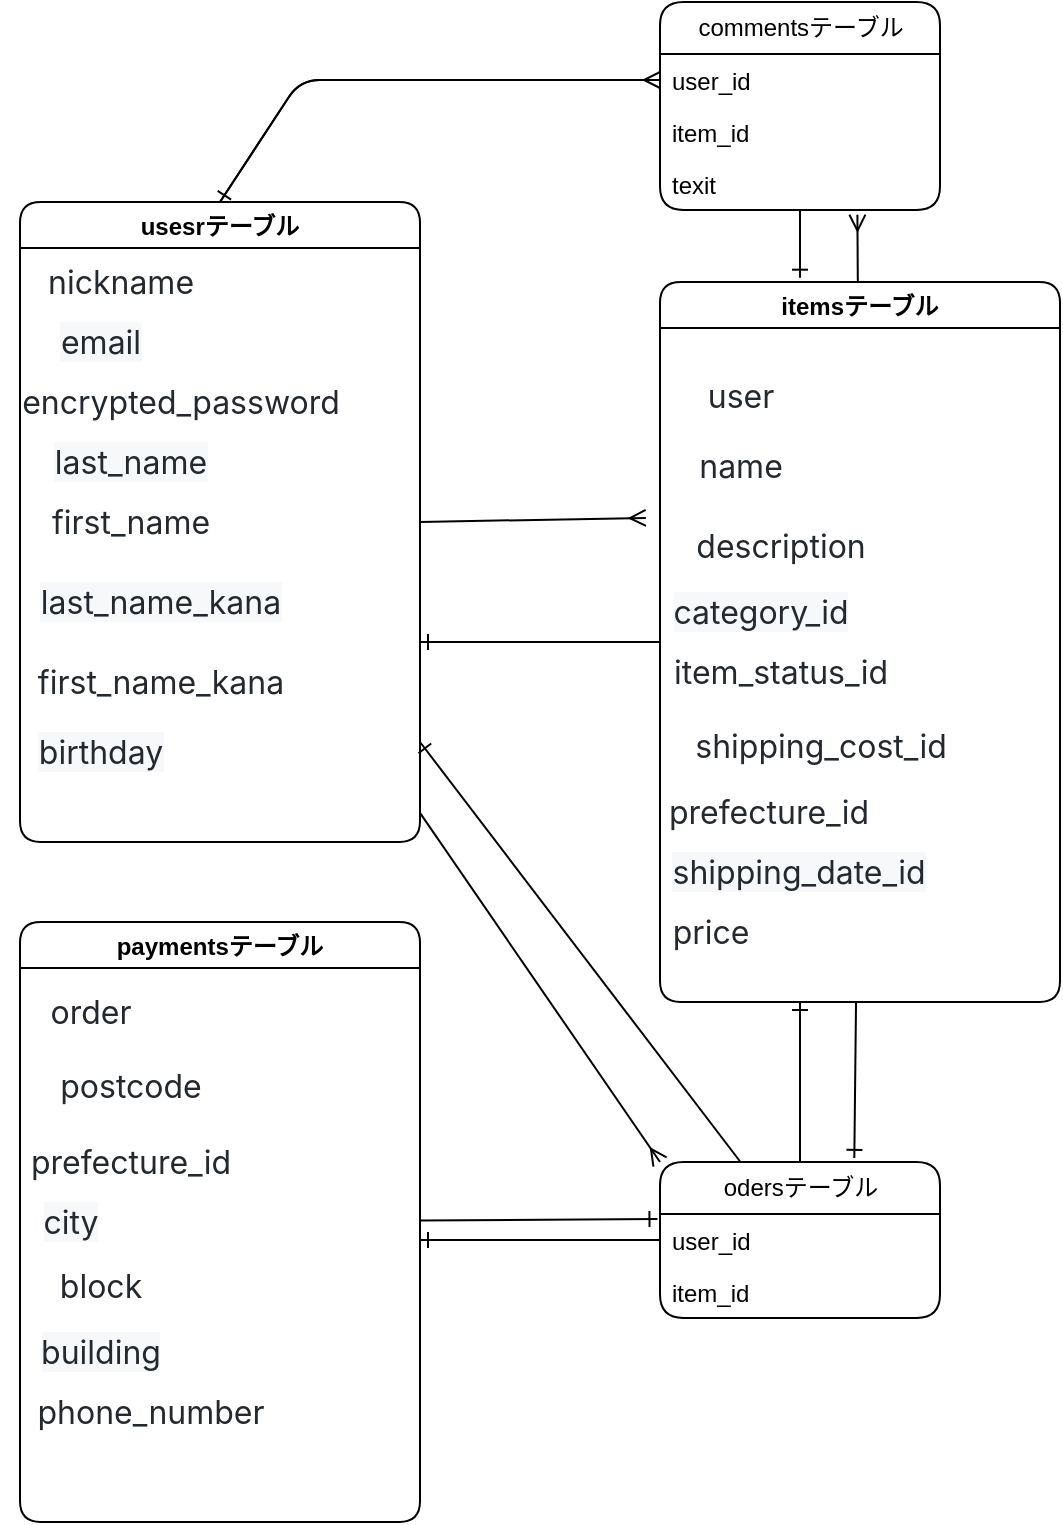 <mxfile>
    <diagram id="g_IFlAvsb_XbCkQ5jT0p" name="ページ1">
        <mxGraphModel dx="984" dy="521" grid="1" gridSize="10" guides="1" tooltips="1" connect="1" arrows="1" fold="1" page="1" pageScale="1" pageWidth="827" pageHeight="1169" math="0" shadow="0">
            <root>
                <mxCell id="0"/>
                <mxCell id="1" parent="0"/>
                <mxCell id="292" style="edgeStyle=none;html=1;exitX=1;exitY=0.5;exitDx=0;exitDy=0;rounded=1;endArrow=ERmany;endFill=0;entryX=-0.023;entryY=0.799;entryDx=0;entryDy=0;entryPerimeter=0;" edge="1" parent="1" source="249" target="264">
                    <mxGeometry relative="1" as="geometry">
                        <mxPoint x="330" y="320" as="targetPoint"/>
                    </mxGeometry>
                </mxCell>
                <mxCell id="303" style="edgeStyle=none;html=1;exitX=0.5;exitY=0;exitDx=0;exitDy=0;entryX=0;entryY=0.5;entryDx=0;entryDy=0;endArrow=ERmany;endFill=0;" edge="1" parent="1" source="249" target="296">
                    <mxGeometry relative="1" as="geometry">
                        <Array as="points">
                            <mxPoint x="180" y="99"/>
                        </Array>
                    </mxGeometry>
                </mxCell>
                <mxCell id="308" style="edgeStyle=none;html=1;entryX=0;entryY=0;entryDx=0;entryDy=0;endArrow=ERmany;endFill=0;" edge="1" parent="1" source="249" target="286">
                    <mxGeometry relative="1" as="geometry"/>
                </mxCell>
                <mxCell id="249" value="usesrテーブル" style="swimlane;rounded=1;" vertex="1" parent="1">
                    <mxGeometry x="40" y="160" width="200" height="320" as="geometry"/>
                </mxCell>
                <mxCell id="254" value="&lt;span style=&quot;color: rgb(36, 41, 47); font-family: -apple-system, &amp;quot;system-ui&amp;quot;, &amp;quot;Segoe UI&amp;quot;, &amp;quot;Noto Sans&amp;quot;, Helvetica, Arial, sans-serif, &amp;quot;Apple Color Emoji&amp;quot;, &amp;quot;Segoe UI Emoji&amp;quot;; font-size: 16px; text-align: -webkit-left; background-color: rgb(255, 255, 255);&quot;&gt;encrypted_password&lt;/span&gt;" style="text;html=1;align=center;verticalAlign=middle;resizable=0;points=[];autosize=1;strokeColor=none;fillColor=none;rounded=1;" vertex="1" parent="249">
                    <mxGeometry x="-10" y="85" width="180" height="30" as="geometry"/>
                </mxCell>
                <mxCell id="255" value="&lt;span style=&quot;color: rgb(36, 41, 47); font-family: -apple-system, &amp;quot;system-ui&amp;quot;, &amp;quot;Segoe UI&amp;quot;, &amp;quot;Noto Sans&amp;quot;, Helvetica, Arial, sans-serif, &amp;quot;Apple Color Emoji&amp;quot;, &amp;quot;Segoe UI Emoji&amp;quot;; font-size: 16px; text-align: -webkit-left; background-color: rgb(246, 248, 250);&quot;&gt;last_name&lt;/span&gt;" style="text;html=1;align=center;verticalAlign=middle;resizable=0;points=[];autosize=1;strokeColor=none;fillColor=none;rounded=1;" vertex="1" parent="249">
                    <mxGeometry x="5" y="115" width="100" height="30" as="geometry"/>
                </mxCell>
                <mxCell id="256" value="&lt;span style=&quot;color: rgb(36, 41, 47); font-family: -apple-system, &amp;quot;system-ui&amp;quot;, &amp;quot;Segoe UI&amp;quot;, &amp;quot;Noto Sans&amp;quot;, Helvetica, Arial, sans-serif, &amp;quot;Apple Color Emoji&amp;quot;, &amp;quot;Segoe UI Emoji&amp;quot;; font-size: 16px; text-align: -webkit-left; background-color: rgb(255, 255, 255);&quot;&gt;first_name&lt;/span&gt;" style="text;html=1;align=center;verticalAlign=middle;resizable=0;points=[];autosize=1;strokeColor=none;fillColor=none;rounded=1;" vertex="1" parent="249">
                    <mxGeometry x="5" y="145" width="100" height="30" as="geometry"/>
                </mxCell>
                <mxCell id="259" value="&lt;span style=&quot;color: rgb(36, 41, 47); font-family: -apple-system, &amp;quot;system-ui&amp;quot;, &amp;quot;Segoe UI&amp;quot;, &amp;quot;Noto Sans&amp;quot;, Helvetica, Arial, sans-serif, &amp;quot;Apple Color Emoji&amp;quot;, &amp;quot;Segoe UI Emoji&amp;quot;; font-size: 16px; text-align: -webkit-left; background-color: rgb(246, 248, 250);&quot;&gt;birthday&lt;/span&gt;" style="text;html=1;align=center;verticalAlign=middle;resizable=0;points=[];autosize=1;strokeColor=none;fillColor=none;rounded=1;" vertex="1" parent="249">
                    <mxGeometry y="260" width="80" height="30" as="geometry"/>
                </mxCell>
                <mxCell id="257" value="&lt;span style=&quot;color: rgb(36, 41, 47); font-family: -apple-system, &amp;quot;system-ui&amp;quot;, &amp;quot;Segoe UI&amp;quot;, &amp;quot;Noto Sans&amp;quot;, Helvetica, Arial, sans-serif, &amp;quot;Apple Color Emoji&amp;quot;, &amp;quot;Segoe UI Emoji&amp;quot;; font-size: 16px; text-align: -webkit-left; background-color: rgb(246, 248, 250);&quot;&gt;last_name_kana&lt;/span&gt;" style="text;html=1;align=center;verticalAlign=middle;resizable=0;points=[];autosize=1;strokeColor=none;fillColor=none;rounded=1;" vertex="1" parent="249">
                    <mxGeometry y="185" width="140" height="30" as="geometry"/>
                </mxCell>
                <mxCell id="252" value="&lt;span style=&quot;color: rgb(36, 41, 47); font-family: -apple-system, &amp;quot;system-ui&amp;quot;, &amp;quot;Segoe UI&amp;quot;, &amp;quot;Noto Sans&amp;quot;, Helvetica, Arial, sans-serif, &amp;quot;Apple Color Emoji&amp;quot;, &amp;quot;Segoe UI Emoji&amp;quot;; font-size: 16px; text-align: -webkit-left; background-color: rgb(255, 255, 255);&quot;&gt;nickname&lt;/span&gt;" style="text;html=1;align=center;verticalAlign=middle;resizable=0;points=[];autosize=1;strokeColor=none;fillColor=none;rounded=1;" vertex="1" parent="1">
                    <mxGeometry x="45" y="185" width="90" height="30" as="geometry"/>
                </mxCell>
                <mxCell id="253" value="&lt;span style=&quot;color: rgb(36, 41, 47); font-family: -apple-system, &amp;quot;system-ui&amp;quot;, &amp;quot;Segoe UI&amp;quot;, &amp;quot;Noto Sans&amp;quot;, Helvetica, Arial, sans-serif, &amp;quot;Apple Color Emoji&amp;quot;, &amp;quot;Segoe UI Emoji&amp;quot;; font-size: 16px; text-align: -webkit-left; background-color: rgb(246, 248, 250);&quot;&gt;email&lt;/span&gt;" style="text;html=1;align=center;verticalAlign=middle;resizable=0;points=[];autosize=1;strokeColor=none;fillColor=none;rounded=1;" vertex="1" parent="1">
                    <mxGeometry x="50" y="215" width="60" height="30" as="geometry"/>
                </mxCell>
                <mxCell id="258" value="&lt;span style=&quot;color: rgb(36, 41, 47); font-family: -apple-system, &amp;quot;system-ui&amp;quot;, &amp;quot;Segoe UI&amp;quot;, &amp;quot;Noto Sans&amp;quot;, Helvetica, Arial, sans-serif, &amp;quot;Apple Color Emoji&amp;quot;, &amp;quot;Segoe UI Emoji&amp;quot;; font-size: 16px; text-align: -webkit-left; background-color: rgb(255, 255, 255);&quot;&gt;first_name_kana&lt;/span&gt;" style="text;html=1;align=center;verticalAlign=middle;resizable=0;points=[];autosize=1;strokeColor=none;fillColor=none;rounded=1;" vertex="1" parent="1">
                    <mxGeometry x="40" y="385" width="140" height="30" as="geometry"/>
                </mxCell>
                <mxCell id="306" style="edgeStyle=none;html=1;endArrow=ERone;endFill=0;" edge="1" parent="1" source="260">
                    <mxGeometry relative="1" as="geometry">
                        <mxPoint x="240" y="380" as="targetPoint"/>
                    </mxGeometry>
                </mxCell>
                <mxCell id="307" style="edgeStyle=none;html=1;entryX=0.694;entryY=-0.026;entryDx=0;entryDy=0;entryPerimeter=0;endArrow=ERone;endFill=0;" edge="1" parent="1" source="260" target="286">
                    <mxGeometry relative="1" as="geometry"/>
                </mxCell>
                <mxCell id="313" style="edgeStyle=none;html=1;entryX=0.705;entryY=1.091;entryDx=0;entryDy=0;entryPerimeter=0;endArrow=ERmany;endFill=0;" edge="1" parent="1" source="260" target="298">
                    <mxGeometry relative="1" as="geometry"/>
                </mxCell>
                <mxCell id="260" value="itemsテーブル" style="swimlane;rounded=1;" vertex="1" parent="1">
                    <mxGeometry x="360" y="200" width="200" height="360" as="geometry"/>
                </mxCell>
                <mxCell id="262" value="&lt;table style=&quot;border-spacing: 0px; border-collapse: collapse; margin-top: 0px; margin-bottom: 16px; display: block; width: max-content; max-width: 100%; overflow: auto; color: rgb(36, 41, 47); font-family: -apple-system, &amp;quot;system-ui&amp;quot;, &amp;quot;Segoe UI&amp;quot;, &amp;quot;Noto Sans&amp;quot;, Helvetica, Arial, sans-serif, &amp;quot;Apple Color Emoji&amp;quot;, &amp;quot;Segoe UI Emoji&amp;quot;; font-size: 16px; text-align: start; background-color: rgb(255, 255, 255);&quot;&gt;&lt;tbody style=&quot;box-sizing: border-box;&quot;&gt;&lt;tr style=&quot;box-sizing: border-box; background-color: var(--color-canvas-default); border-top: 1px solid var(--color-border-muted);&quot;&gt;&lt;td style=&quot;box-sizing: border-box; padding: 6px 13px; border: 1px solid var(--color-border-default);&quot; align=&quot;left&quot;&gt;user&lt;br&gt;&lt;/td&gt;&lt;/tr&gt;&lt;/tbody&gt;&lt;/table&gt;" style="text;html=1;align=center;verticalAlign=middle;resizable=0;points=[];autosize=1;strokeColor=none;fillColor=none;rounded=1;" vertex="1" parent="260">
                    <mxGeometry y="35" width="80" height="60" as="geometry"/>
                </mxCell>
                <mxCell id="265" value="&lt;table style=&quot;border-spacing: 0px; border-collapse: collapse; margin-top: 0px; margin-bottom: 16px; display: block; width: max-content; max-width: 100%; overflow: auto; color: rgb(36, 41, 47); font-family: -apple-system, &amp;quot;system-ui&amp;quot;, &amp;quot;Segoe UI&amp;quot;, &amp;quot;Noto Sans&amp;quot;, Helvetica, Arial, sans-serif, &amp;quot;Apple Color Emoji&amp;quot;, &amp;quot;Segoe UI Emoji&amp;quot;; font-size: 16px; text-align: start; background-color: rgb(255, 255, 255);&quot;&gt;&lt;tbody style=&quot;box-sizing: border-box;&quot;&gt;&lt;tr style=&quot;box-sizing: border-box; background-color: var(--color-canvas-default); border-top: 1px solid var(--color-border-muted);&quot;&gt;&lt;td style=&quot;box-sizing: border-box; padding: 6px 13px; border: 1px solid var(--color-border-default);&quot; align=&quot;left&quot;&gt;description&lt;br&gt;&lt;/td&gt;&lt;/tr&gt;&lt;/tbody&gt;&lt;/table&gt;" style="text;html=1;align=center;verticalAlign=middle;resizable=0;points=[];autosize=1;strokeColor=none;fillColor=none;rounded=1;" vertex="1" parent="260">
                    <mxGeometry x="-5" y="110" width="130" height="60" as="geometry"/>
                </mxCell>
                <mxCell id="269" value="&lt;span style=&quot;color: rgb(36, 41, 47); font-family: -apple-system, &amp;quot;system-ui&amp;quot;, &amp;quot;Segoe UI&amp;quot;, &amp;quot;Noto Sans&amp;quot;, Helvetica, Arial, sans-serif, &amp;quot;Apple Color Emoji&amp;quot;, &amp;quot;Segoe UI Emoji&amp;quot;; font-size: 16px; text-align: -webkit-left; background-color: rgb(246, 248, 250);&quot;&gt;category_id&lt;/span&gt;" style="text;html=1;align=center;verticalAlign=middle;resizable=0;points=[];autosize=1;strokeColor=none;fillColor=none;rounded=1;" vertex="1" parent="260">
                    <mxGeometry x="-5" y="150" width="110" height="30" as="geometry"/>
                </mxCell>
                <mxCell id="270" value="&lt;span style=&quot;color: rgb(36, 41, 47); font-family: -apple-system, &amp;quot;system-ui&amp;quot;, &amp;quot;Segoe UI&amp;quot;, &amp;quot;Noto Sans&amp;quot;, Helvetica, Arial, sans-serif, &amp;quot;Apple Color Emoji&amp;quot;, &amp;quot;Segoe UI Emoji&amp;quot;; font-size: 16px; text-align: -webkit-left; background-color: rgb(255, 255, 255);&quot;&gt;item_status_id&lt;/span&gt;" style="text;html=1;align=center;verticalAlign=middle;resizable=0;points=[];autosize=1;strokeColor=none;fillColor=none;rounded=1;" vertex="1" parent="260">
                    <mxGeometry x="-5" y="180" width="130" height="30" as="geometry"/>
                </mxCell>
                <mxCell id="271" value="&lt;table style=&quot;border-spacing: 0px; border-collapse: collapse; margin-top: 0px; margin-bottom: 16px; display: block; width: max-content; max-width: 100%; overflow: auto; color: rgb(36, 41, 47); font-family: -apple-system, &amp;quot;system-ui&amp;quot;, &amp;quot;Segoe UI&amp;quot;, &amp;quot;Noto Sans&amp;quot;, Helvetica, Arial, sans-serif, &amp;quot;Apple Color Emoji&amp;quot;, &amp;quot;Segoe UI Emoji&amp;quot;; font-size: 16px; text-align: start; background-color: rgb(255, 255, 255);&quot;&gt;&lt;tbody style=&quot;box-sizing: border-box;&quot;&gt;&lt;tr style=&quot;box-sizing: border-box; background-color: var(--color-canvas-subtle); border-top: 1px solid var(--color-border-muted);&quot;&gt;&lt;td style=&quot;box-sizing: border-box; padding: 6px 13px; border: 1px solid var(--color-border-default);&quot; align=&quot;left&quot;&gt;shipping_cost_id&lt;br&gt;&lt;/td&gt;&lt;/tr&gt;&lt;/tbody&gt;&lt;/table&gt;" style="text;html=1;align=center;verticalAlign=middle;resizable=0;points=[];autosize=1;strokeColor=none;fillColor=none;rounded=1;" vertex="1" parent="260">
                    <mxGeometry x="-5" y="210" width="170" height="60" as="geometry"/>
                </mxCell>
                <mxCell id="272" value="&lt;span style=&quot;color: rgb(36, 41, 47); font-family: -apple-system, &amp;quot;system-ui&amp;quot;, &amp;quot;Segoe UI&amp;quot;, &amp;quot;Noto Sans&amp;quot;, Helvetica, Arial, sans-serif, &amp;quot;Apple Color Emoji&amp;quot;, &amp;quot;Segoe UI Emoji&amp;quot;; font-size: 16px; text-align: -webkit-left; background-color: rgb(255, 255, 255);&quot;&gt;prefecture_id&lt;/span&gt;" style="text;html=1;align=center;verticalAlign=middle;resizable=0;points=[];autosize=1;strokeColor=none;fillColor=none;rounded=1;" vertex="1" parent="260">
                    <mxGeometry x="-6" y="250" width="120" height="30" as="geometry"/>
                </mxCell>
                <mxCell id="273" value="&lt;span style=&quot;color: rgb(36, 41, 47); font-family: -apple-system, &amp;quot;system-ui&amp;quot;, &amp;quot;Segoe UI&amp;quot;, &amp;quot;Noto Sans&amp;quot;, Helvetica, Arial, sans-serif, &amp;quot;Apple Color Emoji&amp;quot;, &amp;quot;Segoe UI Emoji&amp;quot;; font-size: 16px; text-align: -webkit-left; background-color: rgb(246, 248, 250);&quot;&gt;shipping_date_id&lt;/span&gt;" style="text;html=1;align=center;verticalAlign=middle;resizable=0;points=[];autosize=1;strokeColor=none;fillColor=none;rounded=1;" vertex="1" parent="260">
                    <mxGeometry x="-6" y="280" width="150" height="30" as="geometry"/>
                </mxCell>
                <mxCell id="274" value="&lt;span style=&quot;color: rgb(36, 41, 47); font-family: -apple-system, &amp;quot;system-ui&amp;quot;, &amp;quot;Segoe UI&amp;quot;, &amp;quot;Noto Sans&amp;quot;, Helvetica, Arial, sans-serif, &amp;quot;Apple Color Emoji&amp;quot;, &amp;quot;Segoe UI Emoji&amp;quot;; font-size: 16px; text-align: -webkit-left; background-color: rgb(255, 255, 255);&quot;&gt;price&lt;/span&gt;" style="text;html=1;align=center;verticalAlign=middle;resizable=0;points=[];autosize=1;strokeColor=none;fillColor=none;rounded=1;" vertex="1" parent="260">
                    <mxGeometry x="-5" y="310" width="60" height="30" as="geometry"/>
                </mxCell>
                <mxCell id="264" value="&lt;table style=&quot;border-spacing: 0px; border-collapse: collapse; margin-top: 0px; margin-bottom: 16px; display: block; width: max-content; max-width: 100%; overflow: auto; color: rgb(36, 41, 47); font-family: -apple-system, &amp;quot;system-ui&amp;quot;, &amp;quot;Segoe UI&amp;quot;, &amp;quot;Noto Sans&amp;quot;, Helvetica, Arial, sans-serif, &amp;quot;Apple Color Emoji&amp;quot;, &amp;quot;Segoe UI Emoji&amp;quot;; font-size: 16px; text-align: start; background-color: rgb(255, 255, 255);&quot;&gt;&lt;tbody style=&quot;box-sizing: border-box;&quot;&gt;&lt;tr style=&quot;box-sizing: border-box; background-color: var(--color-canvas-subtle); border-top: 1px solid var(--color-border-muted);&quot;&gt;&lt;td style=&quot;box-sizing: border-box; padding: 6px 13px; border: 1px solid var(--color-border-default);&quot; align=&quot;left&quot;&gt;name&lt;br&gt;&lt;/td&gt;&lt;/tr&gt;&lt;/tbody&gt;&lt;/table&gt;" style="text;html=1;align=center;verticalAlign=middle;resizable=0;points=[];autosize=1;strokeColor=none;fillColor=none;rounded=1;" vertex="1" parent="1">
                    <mxGeometry x="355" y="270" width="90" height="60" as="geometry"/>
                </mxCell>
                <mxCell id="310" style="edgeStyle=none;html=1;entryX=-0.009;entryY=0.095;entryDx=0;entryDy=0;entryPerimeter=0;endArrow=ERone;endFill=0;" edge="1" parent="1" source="275" target="287">
                    <mxGeometry relative="1" as="geometry"/>
                </mxCell>
                <mxCell id="275" value="paymentsテーブル" style="swimlane;rounded=1;" vertex="1" parent="1">
                    <mxGeometry x="40" y="520" width="200" height="300" as="geometry"/>
                </mxCell>
                <mxCell id="276" value="&lt;span style=&quot;color: rgb(36, 41, 47); font-family: -apple-system, &amp;quot;system-ui&amp;quot;, &amp;quot;Segoe UI&amp;quot;, &amp;quot;Noto Sans&amp;quot;, Helvetica, Arial, sans-serif, &amp;quot;Apple Color Emoji&amp;quot;, &amp;quot;Segoe UI Emoji&amp;quot;; font-size: 16px; text-align: -webkit-left; background-color: rgb(255, 255, 255);&quot;&gt;order&lt;/span&gt;" style="text;html=1;align=center;verticalAlign=middle;resizable=0;points=[];autosize=1;strokeColor=none;fillColor=none;rounded=1;" vertex="1" parent="275">
                    <mxGeometry x="5" y="30" width="60" height="30" as="geometry"/>
                </mxCell>
                <mxCell id="277" value="&lt;table style=&quot;border-spacing: 0px; border-collapse: collapse; margin-top: 0px; margin-bottom: 16px; display: block; width: max-content; max-width: 100%; overflow: auto; color: rgb(36, 41, 47); font-family: -apple-system, &amp;quot;system-ui&amp;quot;, &amp;quot;Segoe UI&amp;quot;, &amp;quot;Noto Sans&amp;quot;, Helvetica, Arial, sans-serif, &amp;quot;Apple Color Emoji&amp;quot;, &amp;quot;Segoe UI Emoji&amp;quot;; font-size: 16px; text-align: start; background-color: rgb(255, 255, 255);&quot;&gt;&lt;tbody style=&quot;box-sizing: border-box;&quot;&gt;&lt;tr style=&quot;box-sizing: border-box; background-color: var(--color-canvas-subtle); border-top: 1px solid var(--color-border-muted);&quot;&gt;&lt;td style=&quot;box-sizing: border-box; padding: 6px 13px; border: 1px solid var(--color-border-default);&quot; align=&quot;left&quot;&gt;postcode&lt;br&gt;&lt;/td&gt;&lt;/tr&gt;&lt;/tbody&gt;&lt;/table&gt;" style="text;html=1;align=center;verticalAlign=middle;resizable=0;points=[];autosize=1;strokeColor=none;fillColor=none;rounded=1;" vertex="1" parent="275">
                    <mxGeometry x="-5" y="60" width="120" height="60" as="geometry"/>
                </mxCell>
                <mxCell id="278" value="&lt;span style=&quot;color: rgb(36, 41, 47); font-family: -apple-system, &amp;quot;system-ui&amp;quot;, &amp;quot;Segoe UI&amp;quot;, &amp;quot;Noto Sans&amp;quot;, Helvetica, Arial, sans-serif, &amp;quot;Apple Color Emoji&amp;quot;, &amp;quot;Segoe UI Emoji&amp;quot;; font-size: 16px; text-align: -webkit-left; background-color: rgb(255, 255, 255);&quot;&gt;prefecture_id&lt;/span&gt;" style="text;html=1;align=center;verticalAlign=middle;resizable=0;points=[];autosize=1;strokeColor=none;fillColor=none;rounded=1;" vertex="1" parent="275">
                    <mxGeometry x="-5" y="105" width="120" height="30" as="geometry"/>
                </mxCell>
                <mxCell id="279" value="&lt;span style=&quot;color: rgb(36, 41, 47); font-family: -apple-system, &amp;quot;system-ui&amp;quot;, &amp;quot;Segoe UI&amp;quot;, &amp;quot;Noto Sans&amp;quot;, Helvetica, Arial, sans-serif, &amp;quot;Apple Color Emoji&amp;quot;, &amp;quot;Segoe UI Emoji&amp;quot;; font-size: 16px; text-align: -webkit-left; background-color: rgb(246, 248, 250);&quot;&gt;city&lt;/span&gt;" style="text;html=1;align=center;verticalAlign=middle;resizable=0;points=[];autosize=1;strokeColor=none;fillColor=none;rounded=1;" vertex="1" parent="275">
                    <mxGeometry y="135" width="50" height="30" as="geometry"/>
                </mxCell>
                <mxCell id="280" value="&lt;table style=&quot;border-spacing: 0px; border-collapse: collapse; margin-top: 0px; margin-bottom: 16px; display: block; width: max-content; max-width: 100%; overflow: auto; color: rgb(36, 41, 47); font-family: -apple-system, &amp;quot;system-ui&amp;quot;, &amp;quot;Segoe UI&amp;quot;, &amp;quot;Noto Sans&amp;quot;, Helvetica, Arial, sans-serif, &amp;quot;Apple Color Emoji&amp;quot;, &amp;quot;Segoe UI Emoji&amp;quot;; font-size: 16px; text-align: start; background-color: rgb(255, 255, 255);&quot;&gt;&lt;tbody style=&quot;box-sizing: border-box;&quot;&gt;&lt;tr style=&quot;box-sizing: border-box; background-color: var(--color-canvas-default); border-top: 1px solid var(--color-border-muted);&quot;&gt;&lt;td style=&quot;box-sizing: border-box; padding: 6px 13px; border: 1px solid var(--color-border-default);&quot; align=&quot;left&quot;&gt;block&lt;br&gt;&lt;/td&gt;&lt;/tr&gt;&lt;/tbody&gt;&lt;/table&gt;" style="text;html=1;align=center;verticalAlign=middle;resizable=0;points=[];autosize=1;strokeColor=none;fillColor=none;rounded=1;" vertex="1" parent="275">
                    <mxGeometry x="-5" y="160" width="90" height="60" as="geometry"/>
                </mxCell>
                <mxCell id="284" value="&lt;span style=&quot;color: rgb(36, 41, 47); font-family: -apple-system, &amp;quot;system-ui&amp;quot;, &amp;quot;Segoe UI&amp;quot;, &amp;quot;Noto Sans&amp;quot;, Helvetica, Arial, sans-serif, &amp;quot;Apple Color Emoji&amp;quot;, &amp;quot;Segoe UI Emoji&amp;quot;; font-size: 16px; text-align: -webkit-left; background-color: rgb(246, 248, 250);&quot;&gt;building&lt;/span&gt;" style="text;html=1;align=center;verticalAlign=middle;resizable=0;points=[];autosize=1;strokeColor=none;fillColor=none;rounded=1;" vertex="1" parent="275">
                    <mxGeometry y="200" width="80" height="30" as="geometry"/>
                </mxCell>
                <mxCell id="285" value="&lt;span style=&quot;color: rgb(36, 41, 47); font-family: -apple-system, &amp;quot;system-ui&amp;quot;, &amp;quot;Segoe UI&amp;quot;, &amp;quot;Noto Sans&amp;quot;, Helvetica, Arial, sans-serif, &amp;quot;Apple Color Emoji&amp;quot;, &amp;quot;Segoe UI Emoji&amp;quot;; font-size: 16px; text-align: -webkit-left; background-color: rgb(255, 255, 255);&quot;&gt;phone_number&lt;/span&gt;" style="text;html=1;align=center;verticalAlign=middle;resizable=0;points=[];autosize=1;strokeColor=none;fillColor=none;rounded=1;" vertex="1" parent="275">
                    <mxGeometry y="230" width="130" height="30" as="geometry"/>
                </mxCell>
                <mxCell id="309" style="edgeStyle=none;html=1;endArrow=ERone;endFill=0;" edge="1" parent="1" source="286">
                    <mxGeometry relative="1" as="geometry">
                        <mxPoint x="430.0" y="560" as="targetPoint"/>
                    </mxGeometry>
                </mxCell>
                <mxCell id="312" style="edgeStyle=none;html=1;endArrow=ERone;endFill=0;" edge="1" parent="1" source="286">
                    <mxGeometry relative="1" as="geometry">
                        <mxPoint x="240" y="430" as="targetPoint"/>
                    </mxGeometry>
                </mxCell>
                <mxCell id="286" value="odersテーブル" style="swimlane;fontStyle=0;childLayout=stackLayout;horizontal=1;startSize=26;fillColor=none;horizontalStack=0;resizeParent=1;resizeParentMax=0;resizeLast=0;collapsible=1;marginBottom=0;html=1;rounded=1;" vertex="1" parent="1">
                    <mxGeometry x="360" y="640" width="140" height="78" as="geometry"/>
                </mxCell>
                <mxCell id="287" value="user_id" style="text;strokeColor=none;fillColor=none;align=left;verticalAlign=top;spacingLeft=4;spacingRight=4;overflow=hidden;rotatable=0;points=[[0,0.5],[1,0.5]];portConstraint=eastwest;whiteSpace=wrap;html=1;rounded=1;" vertex="1" parent="286">
                    <mxGeometry y="26" width="140" height="26" as="geometry"/>
                </mxCell>
                <mxCell id="288" value="item_id" style="text;strokeColor=none;fillColor=none;align=left;verticalAlign=top;spacingLeft=4;spacingRight=4;overflow=hidden;rotatable=0;points=[[0,0.5],[1,0.5]];portConstraint=eastwest;whiteSpace=wrap;html=1;rounded=1;" vertex="1" parent="286">
                    <mxGeometry y="52" width="140" height="26" as="geometry"/>
                </mxCell>
                <mxCell id="291" style="edgeStyle=none;html=1;exitX=0;exitY=0.5;exitDx=0;exitDy=0;rounded=1;endArrow=ERone;endFill=0;" edge="1" parent="1" source="287">
                    <mxGeometry relative="1" as="geometry">
                        <mxPoint x="240" y="679" as="targetPoint"/>
                    </mxGeometry>
                </mxCell>
                <mxCell id="300" style="edgeStyle=none;html=1;entryX=0.35;entryY=-0.006;entryDx=0;entryDy=0;entryPerimeter=0;rounded=1;endArrow=ERone;endFill=0;" edge="1" parent="1" source="295" target="260">
                    <mxGeometry relative="1" as="geometry"/>
                </mxCell>
                <mxCell id="295" value="commentsテーブル" style="swimlane;fontStyle=0;childLayout=stackLayout;horizontal=1;startSize=26;fillColor=none;horizontalStack=0;resizeParent=1;resizeParentMax=0;resizeLast=0;collapsible=1;marginBottom=0;html=1;rounded=1;" vertex="1" parent="1">
                    <mxGeometry x="360" y="60" width="140" height="104" as="geometry"/>
                </mxCell>
                <mxCell id="296" value="user_id" style="text;strokeColor=none;fillColor=none;align=left;verticalAlign=top;spacingLeft=4;spacingRight=4;overflow=hidden;rotatable=0;points=[[0,0.5],[1,0.5]];portConstraint=eastwest;whiteSpace=wrap;html=1;rounded=1;" vertex="1" parent="295">
                    <mxGeometry y="26" width="140" height="26" as="geometry"/>
                </mxCell>
                <mxCell id="297" value="item_id" style="text;strokeColor=none;fillColor=none;align=left;verticalAlign=top;spacingLeft=4;spacingRight=4;overflow=hidden;rotatable=0;points=[[0,0.5],[1,0.5]];portConstraint=eastwest;whiteSpace=wrap;html=1;rounded=1;" vertex="1" parent="295">
                    <mxGeometry y="52" width="140" height="26" as="geometry"/>
                </mxCell>
                <mxCell id="298" value="texit" style="text;strokeColor=none;fillColor=none;align=left;verticalAlign=top;spacingLeft=4;spacingRight=4;overflow=hidden;rotatable=0;points=[[0,0.5],[1,0.5]];portConstraint=eastwest;whiteSpace=wrap;html=1;rounded=1;" vertex="1" parent="295">
                    <mxGeometry y="78" width="140" height="26" as="geometry"/>
                </mxCell>
                <mxCell id="304" style="edgeStyle=none;html=1;exitX=0;exitY=0.5;exitDx=0;exitDy=0;entryX=0.5;entryY=0;entryDx=0;entryDy=0;endArrow=ERone;endFill=0;" edge="1" parent="1" source="296" target="249">
                    <mxGeometry relative="1" as="geometry">
                        <Array as="points">
                            <mxPoint x="180" y="99"/>
                        </Array>
                    </mxGeometry>
                </mxCell>
            </root>
        </mxGraphModel>
    </diagram>
</mxfile>